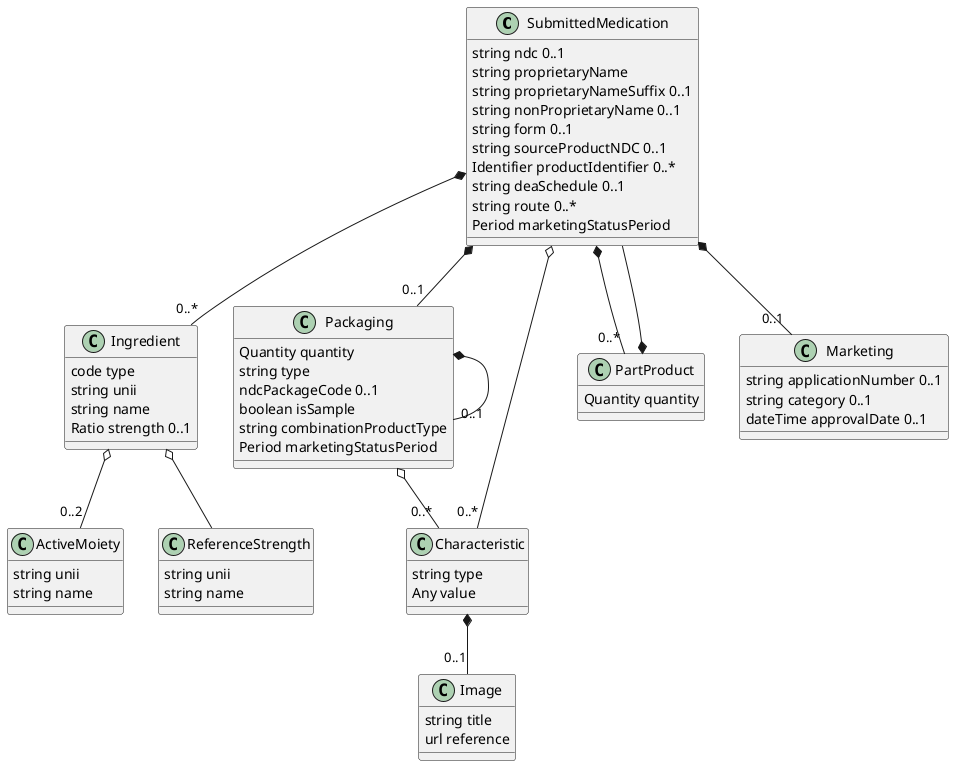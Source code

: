 @startuml
class SubmittedMedication {
	string ndc 0..1
  string proprietaryName
  string proprietaryNameSuffix 0..1
  string nonProprietaryName 0..1
  string form 0..1
  string sourceProductNDC 0..1
  Identifier productIdentifier 0..*
  string deaSchedule 0..1
  string route 0..*
  Period marketingStatusPeriod
}

SubmittedMedication *-- "0..*" Ingredient
class Ingredient {
  code type
  string unii
  string name
  Ratio strength 0..1
}
Ingredient o-- "0..2" ActiveMoiety
class ActiveMoiety {
  string unii
  string name
}
Ingredient o-- ReferenceStrength
class ReferenceStrength {
  string unii
  string name
}
SubmittedMedication *-- "0..1" Packaging
class Packaging {
  Quantity quantity
  string type
  ndcPackageCode 0..1
  boolean isSample
  string combinationProductType
  Period marketingStatusPeriod
}
Packaging *-- "0..1" Packaging
Packaging o-- "0..*" Characteristic
SubmittedMedication o-- "0..*" Characteristic
class Characteristic {
  string type
  Any value
}
Characteristic *-- "0..1" Image
class Image {
  string title
  url reference
}

SubmittedMedication *-- "0..*" PartProduct
class PartProduct {
  Quantity quantity
}
PartProduct *-- SubmittedMedication

SubmittedMedication *-- "0..1" Marketing
class Marketing {
  string applicationNumber 0..1
  string category 0..1
  dateTime approvalDate 0..1
}


@enduml
